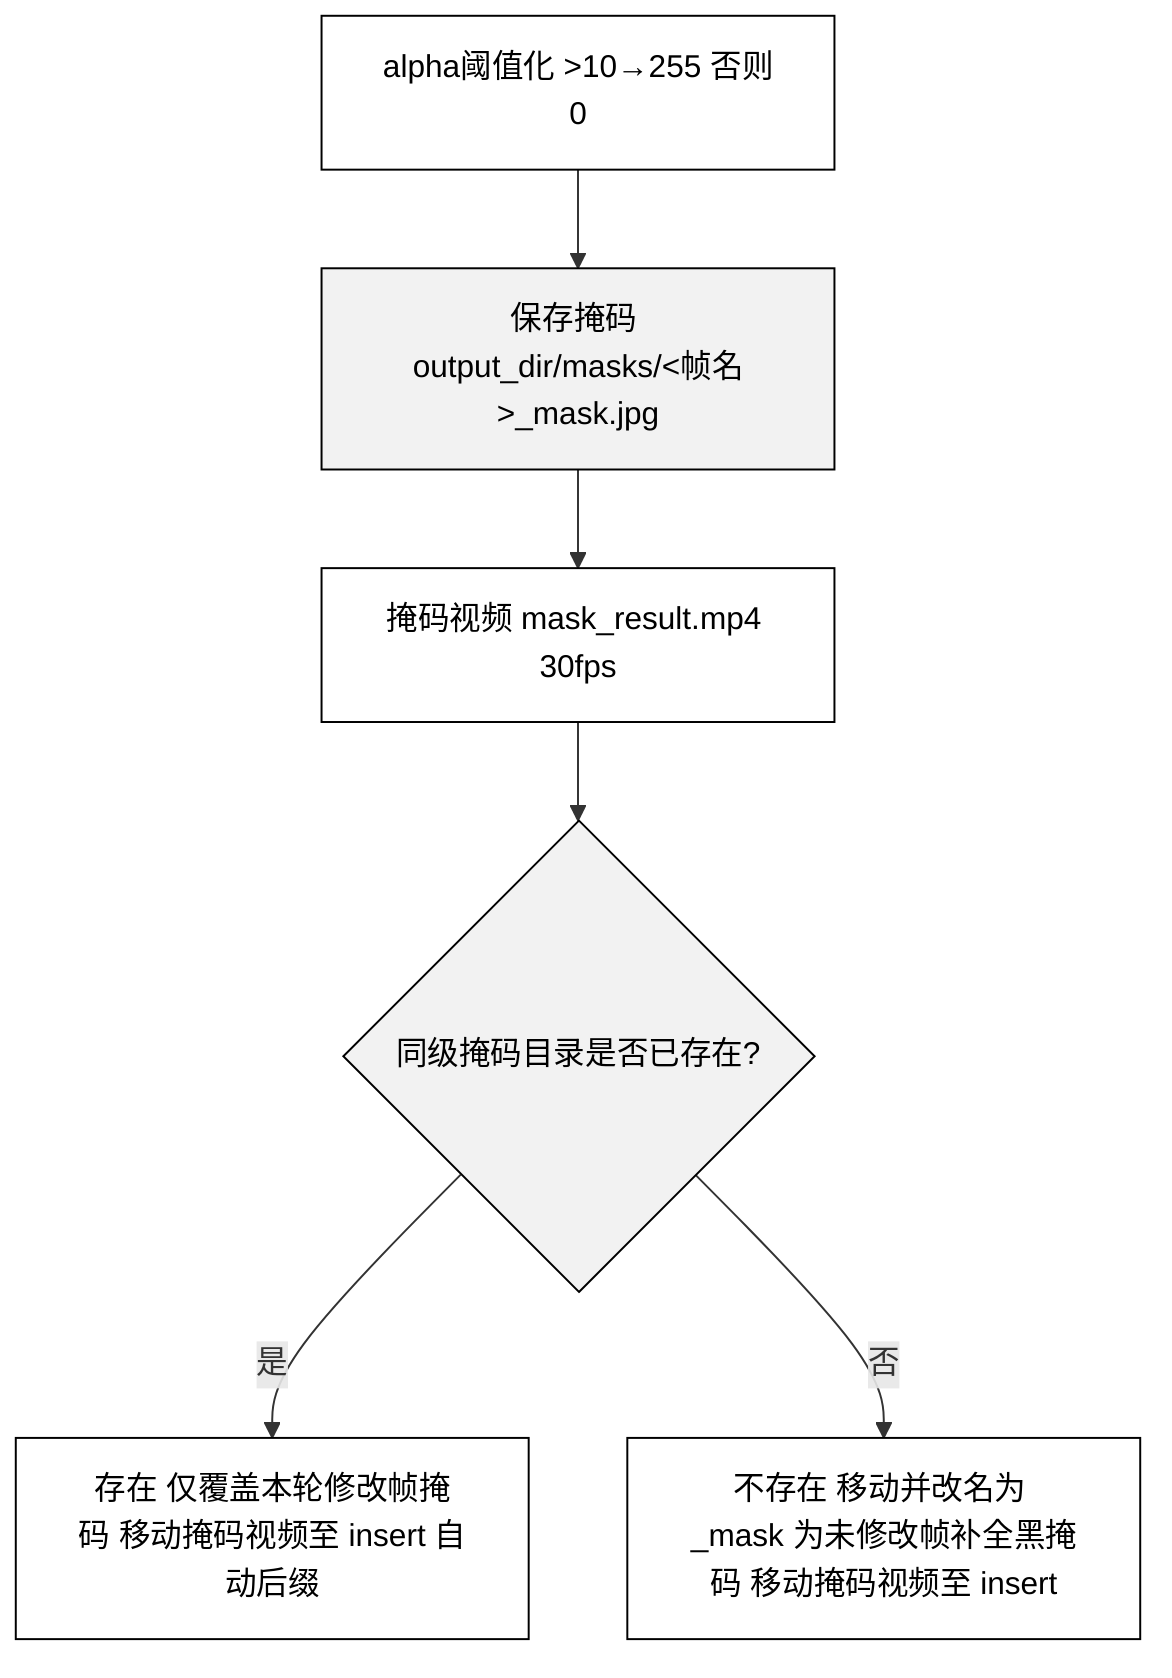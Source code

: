 %% 图6 掩码生成与文件组织示意图
flowchart TB
    classDef bw fill:#ffffff,stroke:#000,stroke-width:1px,color:#000;
    classDef gray fill:#f2f2f2,stroke:#000,color:#000;

    M1[alpha阈值化 >10→255 否则0]:::bw
    M2[保存掩码 output_dir/masks/<帧名>_mask.jpg]:::gray
    M3[掩码视频 mask_result.mp4 30fps]:::bw
    M4{同级掩码目录是否已存在?}:::gray
    M5[存在 仅覆盖本轮修改帧掩码 移动掩码视频至 insert 自动后缀]:::bw
    M6[不存在 移动并改名为 <folder>_mask 为未修改帧补全黑掩码 移动掩码视频至 insert]:::bw

    M1 --> M2 --> M3 --> M4
    M4 -- 是 --> M5
    M4 -- 否 --> M6